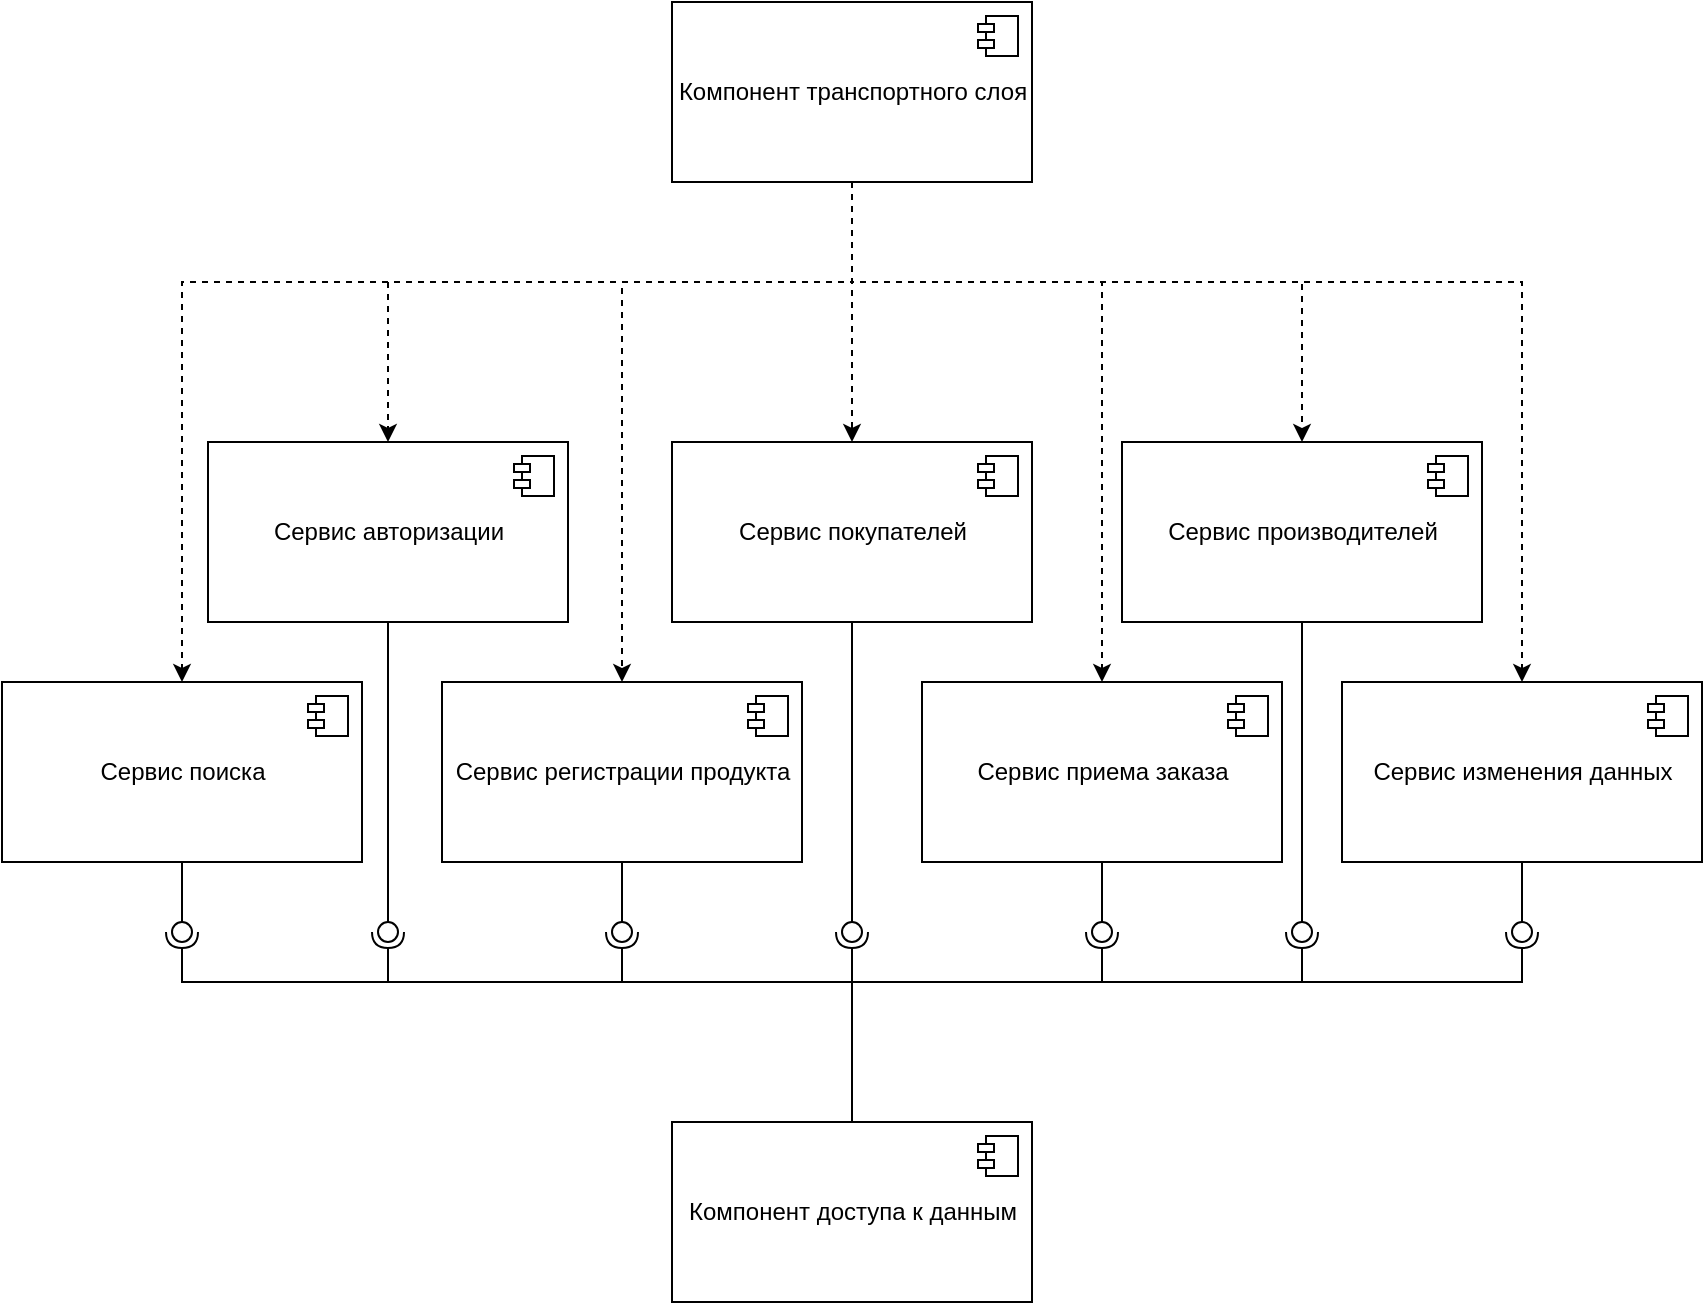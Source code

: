 <mxfile version="20.8.16" type="device"><diagram name="Page-1" id="YYmFh0FntbKWdNW9d9C3"><mxGraphModel dx="1434" dy="842" grid="1" gridSize="10" guides="1" tooltips="1" connect="1" arrows="1" fold="1" page="1" pageScale="1" pageWidth="850" pageHeight="1100" math="0" shadow="0"><root><mxCell id="0"/><mxCell id="1" parent="0"/><mxCell id="5CjdGQ1Xh9uF1q8Drqof-1" value="Компонент транспортного слоя" style="html=1;dropTarget=0;" vertex="1" parent="1"><mxGeometry x="335" y="40" width="180" height="90" as="geometry"/></mxCell><mxCell id="5CjdGQ1Xh9uF1q8Drqof-2" value="" style="shape=module;jettyWidth=8;jettyHeight=4;" vertex="1" parent="5CjdGQ1Xh9uF1q8Drqof-1"><mxGeometry x="1" width="20" height="20" relative="1" as="geometry"><mxPoint x="-27" y="7" as="offset"/></mxGeometry></mxCell><mxCell id="5CjdGQ1Xh9uF1q8Drqof-3" value="Сервис авторизации" style="html=1;dropTarget=0;" vertex="1" parent="1"><mxGeometry x="103" y="260" width="180" height="90" as="geometry"/></mxCell><mxCell id="5CjdGQ1Xh9uF1q8Drqof-4" value="" style="shape=module;jettyWidth=8;jettyHeight=4;" vertex="1" parent="5CjdGQ1Xh9uF1q8Drqof-3"><mxGeometry x="1" width="20" height="20" relative="1" as="geometry"><mxPoint x="-27" y="7" as="offset"/></mxGeometry></mxCell><mxCell id="5CjdGQ1Xh9uF1q8Drqof-5" value="Сервис покупателей" style="html=1;dropTarget=0;" vertex="1" parent="1"><mxGeometry x="335" y="260" width="180" height="90" as="geometry"/></mxCell><mxCell id="5CjdGQ1Xh9uF1q8Drqof-6" value="" style="shape=module;jettyWidth=8;jettyHeight=4;" vertex="1" parent="5CjdGQ1Xh9uF1q8Drqof-5"><mxGeometry x="1" width="20" height="20" relative="1" as="geometry"><mxPoint x="-27" y="7" as="offset"/></mxGeometry></mxCell><mxCell id="5CjdGQ1Xh9uF1q8Drqof-7" value="Сервис производителей" style="html=1;dropTarget=0;" vertex="1" parent="1"><mxGeometry x="560" y="260" width="180" height="90" as="geometry"/></mxCell><mxCell id="5CjdGQ1Xh9uF1q8Drqof-8" value="" style="shape=module;jettyWidth=8;jettyHeight=4;" vertex="1" parent="5CjdGQ1Xh9uF1q8Drqof-7"><mxGeometry x="1" width="20" height="20" relative="1" as="geometry"><mxPoint x="-27" y="7" as="offset"/></mxGeometry></mxCell><mxCell id="5CjdGQ1Xh9uF1q8Drqof-9" value="Сервис поиска" style="html=1;dropTarget=0;" vertex="1" parent="1"><mxGeometry y="380" width="180" height="90" as="geometry"/></mxCell><mxCell id="5CjdGQ1Xh9uF1q8Drqof-10" value="" style="shape=module;jettyWidth=8;jettyHeight=4;" vertex="1" parent="5CjdGQ1Xh9uF1q8Drqof-9"><mxGeometry x="1" width="20" height="20" relative="1" as="geometry"><mxPoint x="-27" y="7" as="offset"/></mxGeometry></mxCell><mxCell id="5CjdGQ1Xh9uF1q8Drqof-11" value="Сервис регистрации продукта" style="html=1;dropTarget=0;" vertex="1" parent="1"><mxGeometry x="220" y="380" width="180" height="90" as="geometry"/></mxCell><mxCell id="5CjdGQ1Xh9uF1q8Drqof-12" value="" style="shape=module;jettyWidth=8;jettyHeight=4;" vertex="1" parent="5CjdGQ1Xh9uF1q8Drqof-11"><mxGeometry x="1" width="20" height="20" relative="1" as="geometry"><mxPoint x="-27" y="7" as="offset"/></mxGeometry></mxCell><mxCell id="5CjdGQ1Xh9uF1q8Drqof-13" value="Сервис приема заказа" style="html=1;dropTarget=0;" vertex="1" parent="1"><mxGeometry x="460" y="380" width="180" height="90" as="geometry"/></mxCell><mxCell id="5CjdGQ1Xh9uF1q8Drqof-14" value="" style="shape=module;jettyWidth=8;jettyHeight=4;" vertex="1" parent="5CjdGQ1Xh9uF1q8Drqof-13"><mxGeometry x="1" width="20" height="20" relative="1" as="geometry"><mxPoint x="-27" y="7" as="offset"/></mxGeometry></mxCell><mxCell id="5CjdGQ1Xh9uF1q8Drqof-15" value="Сервис изменения данных" style="html=1;dropTarget=0;" vertex="1" parent="1"><mxGeometry x="670" y="380" width="180" height="90" as="geometry"/></mxCell><mxCell id="5CjdGQ1Xh9uF1q8Drqof-16" value="" style="shape=module;jettyWidth=8;jettyHeight=4;" vertex="1" parent="5CjdGQ1Xh9uF1q8Drqof-15"><mxGeometry x="1" width="20" height="20" relative="1" as="geometry"><mxPoint x="-27" y="7" as="offset"/></mxGeometry></mxCell><mxCell id="5CjdGQ1Xh9uF1q8Drqof-17" value="Компонент доступа к данным" style="html=1;dropTarget=0;" vertex="1" parent="1"><mxGeometry x="335" y="600" width="180" height="90" as="geometry"/></mxCell><mxCell id="5CjdGQ1Xh9uF1q8Drqof-18" value="" style="shape=module;jettyWidth=8;jettyHeight=4;" vertex="1" parent="5CjdGQ1Xh9uF1q8Drqof-17"><mxGeometry x="1" width="20" height="20" relative="1" as="geometry"><mxPoint x="-27" y="7" as="offset"/></mxGeometry></mxCell><mxCell id="aEnCUm4hEBFhkOQAPB-1-1" value="" style="rounded=0;orthogonalLoop=1;jettySize=auto;html=1;endArrow=none;endFill=0;sketch=0;sourcePerimeterSpacing=0;targetPerimeterSpacing=0;" edge="1" parent="1" target="aEnCUm4hEBFhkOQAPB-1-3" source="5CjdGQ1Xh9uF1q8Drqof-5"><mxGeometry relative="1" as="geometry"><mxPoint x="400" y="435" as="sourcePoint"/></mxGeometry></mxCell><mxCell id="aEnCUm4hEBFhkOQAPB-1-2" value="" style="rounded=0;orthogonalLoop=1;jettySize=auto;html=1;endArrow=halfCircle;endFill=0;entryX=0.5;entryY=0.5;endSize=6;strokeWidth=1;sketch=0;" edge="1" parent="1" target="aEnCUm4hEBFhkOQAPB-1-3" source="5CjdGQ1Xh9uF1q8Drqof-17"><mxGeometry relative="1" as="geometry"><mxPoint x="440" y="435" as="sourcePoint"/></mxGeometry></mxCell><mxCell id="aEnCUm4hEBFhkOQAPB-1-3" value="" style="ellipse;whiteSpace=wrap;html=1;align=center;aspect=fixed;resizable=0;points=[];outlineConnect=0;sketch=0;" vertex="1" parent="1"><mxGeometry x="420" y="500" width="10" height="10" as="geometry"/></mxCell><mxCell id="aEnCUm4hEBFhkOQAPB-1-5" value="" style="rounded=0;orthogonalLoop=1;jettySize=auto;html=1;endArrow=none;endFill=0;sketch=0;sourcePerimeterSpacing=0;targetPerimeterSpacing=0;" edge="1" target="aEnCUm4hEBFhkOQAPB-1-7" parent="1" source="5CjdGQ1Xh9uF1q8Drqof-11"><mxGeometry relative="1" as="geometry"><mxPoint x="400" y="435" as="sourcePoint"/></mxGeometry></mxCell><mxCell id="aEnCUm4hEBFhkOQAPB-1-6" value="" style="rounded=0;orthogonalLoop=1;jettySize=auto;html=1;endArrow=halfCircle;endFill=0;entryX=0.5;entryY=0.5;endSize=6;strokeWidth=1;sketch=0;exitX=0.5;exitY=0;exitDx=0;exitDy=0;" edge="1" target="aEnCUm4hEBFhkOQAPB-1-7" parent="1" source="5CjdGQ1Xh9uF1q8Drqof-17"><mxGeometry relative="1" as="geometry"><mxPoint x="440" y="435" as="sourcePoint"/><Array as="points"><mxPoint x="425" y="530"/><mxPoint x="310" y="530"/></Array></mxGeometry></mxCell><mxCell id="aEnCUm4hEBFhkOQAPB-1-7" value="" style="ellipse;whiteSpace=wrap;html=1;align=center;aspect=fixed;resizable=0;points=[];outlineConnect=0;sketch=0;" vertex="1" parent="1"><mxGeometry x="305" y="500" width="10" height="10" as="geometry"/></mxCell><mxCell id="aEnCUm4hEBFhkOQAPB-1-8" value="" style="rounded=0;orthogonalLoop=1;jettySize=auto;html=1;endArrow=none;endFill=0;sketch=0;sourcePerimeterSpacing=0;targetPerimeterSpacing=0;exitX=0.5;exitY=1;exitDx=0;exitDy=0;" edge="1" target="aEnCUm4hEBFhkOQAPB-1-10" parent="1" source="5CjdGQ1Xh9uF1q8Drqof-13"><mxGeometry relative="1" as="geometry"><mxPoint x="400" y="435" as="sourcePoint"/></mxGeometry></mxCell><mxCell id="aEnCUm4hEBFhkOQAPB-1-9" value="" style="rounded=0;orthogonalLoop=1;jettySize=auto;html=1;endArrow=halfCircle;endFill=0;entryX=0.5;entryY=0.5;endSize=6;strokeWidth=1;sketch=0;exitX=0.5;exitY=0;exitDx=0;exitDy=0;" edge="1" target="aEnCUm4hEBFhkOQAPB-1-10" parent="1" source="5CjdGQ1Xh9uF1q8Drqof-17"><mxGeometry relative="1" as="geometry"><mxPoint x="440" y="435" as="sourcePoint"/><Array as="points"><mxPoint x="425" y="530"/><mxPoint x="550" y="530"/></Array></mxGeometry></mxCell><mxCell id="aEnCUm4hEBFhkOQAPB-1-10" value="" style="ellipse;whiteSpace=wrap;html=1;align=center;aspect=fixed;resizable=0;points=[];outlineConnect=0;sketch=0;" vertex="1" parent="1"><mxGeometry x="545" y="500" width="10" height="10" as="geometry"/></mxCell><mxCell id="aEnCUm4hEBFhkOQAPB-1-12" value="" style="rounded=0;orthogonalLoop=1;jettySize=auto;html=1;endArrow=none;endFill=0;sketch=0;sourcePerimeterSpacing=0;targetPerimeterSpacing=0;" edge="1" target="aEnCUm4hEBFhkOQAPB-1-14" parent="1" source="5CjdGQ1Xh9uF1q8Drqof-15"><mxGeometry relative="1" as="geometry"><mxPoint x="400" y="435" as="sourcePoint"/></mxGeometry></mxCell><mxCell id="aEnCUm4hEBFhkOQAPB-1-13" value="" style="rounded=0;orthogonalLoop=1;jettySize=auto;html=1;endArrow=halfCircle;endFill=0;entryX=0.5;entryY=0.5;endSize=6;strokeWidth=1;sketch=0;exitX=0.5;exitY=0;exitDx=0;exitDy=0;" edge="1" target="aEnCUm4hEBFhkOQAPB-1-14" parent="1" source="5CjdGQ1Xh9uF1q8Drqof-17"><mxGeometry relative="1" as="geometry"><mxPoint x="440" y="435" as="sourcePoint"/><Array as="points"><mxPoint x="425" y="530"/><mxPoint x="760" y="530"/><mxPoint x="760" y="520"/></Array></mxGeometry></mxCell><mxCell id="aEnCUm4hEBFhkOQAPB-1-14" value="" style="ellipse;whiteSpace=wrap;html=1;align=center;aspect=fixed;resizable=0;points=[];outlineConnect=0;sketch=0;" vertex="1" parent="1"><mxGeometry x="755" y="500" width="10" height="10" as="geometry"/></mxCell><mxCell id="aEnCUm4hEBFhkOQAPB-1-15" value="" style="rounded=0;orthogonalLoop=1;jettySize=auto;html=1;endArrow=none;endFill=0;sketch=0;sourcePerimeterSpacing=0;targetPerimeterSpacing=0;" edge="1" target="aEnCUm4hEBFhkOQAPB-1-17" parent="1" source="5CjdGQ1Xh9uF1q8Drqof-9"><mxGeometry relative="1" as="geometry"><mxPoint x="380" y="455" as="sourcePoint"/></mxGeometry></mxCell><mxCell id="aEnCUm4hEBFhkOQAPB-1-16" value="" style="rounded=0;orthogonalLoop=1;jettySize=auto;html=1;endArrow=halfCircle;endFill=0;entryX=0.5;entryY=0.5;endSize=6;strokeWidth=1;sketch=0;exitX=0.5;exitY=0;exitDx=0;exitDy=0;" edge="1" target="aEnCUm4hEBFhkOQAPB-1-17" parent="1" source="5CjdGQ1Xh9uF1q8Drqof-17"><mxGeometry relative="1" as="geometry"><mxPoint x="420" y="455" as="sourcePoint"/><Array as="points"><mxPoint x="425" y="530"/><mxPoint x="90" y="530"/></Array></mxGeometry></mxCell><mxCell id="aEnCUm4hEBFhkOQAPB-1-17" value="" style="ellipse;whiteSpace=wrap;html=1;align=center;aspect=fixed;resizable=0;points=[];outlineConnect=0;sketch=0;" vertex="1" parent="1"><mxGeometry x="85" y="500" width="10" height="10" as="geometry"/></mxCell><mxCell id="aEnCUm4hEBFhkOQAPB-1-18" value="" style="rounded=0;orthogonalLoop=1;jettySize=auto;html=1;endArrow=none;endFill=0;sketch=0;sourcePerimeterSpacing=0;targetPerimeterSpacing=0;exitX=0.5;exitY=1;exitDx=0;exitDy=0;" edge="1" target="aEnCUm4hEBFhkOQAPB-1-20" parent="1" source="5CjdGQ1Xh9uF1q8Drqof-3"><mxGeometry relative="1" as="geometry"><mxPoint x="380" y="455" as="sourcePoint"/></mxGeometry></mxCell><mxCell id="aEnCUm4hEBFhkOQAPB-1-19" value="" style="rounded=0;orthogonalLoop=1;jettySize=auto;html=1;endArrow=halfCircle;endFill=0;entryX=0.5;entryY=0.5;endSize=6;strokeWidth=1;sketch=0;exitX=0.5;exitY=0;exitDx=0;exitDy=0;" edge="1" target="aEnCUm4hEBFhkOQAPB-1-20" parent="1" source="5CjdGQ1Xh9uF1q8Drqof-17"><mxGeometry relative="1" as="geometry"><mxPoint x="420" y="455" as="sourcePoint"/><Array as="points"><mxPoint x="425" y="530"/><mxPoint x="193" y="530"/></Array></mxGeometry></mxCell><mxCell id="aEnCUm4hEBFhkOQAPB-1-20" value="" style="ellipse;whiteSpace=wrap;html=1;align=center;aspect=fixed;resizable=0;points=[];outlineConnect=0;sketch=0;" vertex="1" parent="1"><mxGeometry x="188" y="500" width="10" height="10" as="geometry"/></mxCell><mxCell id="aEnCUm4hEBFhkOQAPB-1-21" value="" style="rounded=0;orthogonalLoop=1;jettySize=auto;html=1;endArrow=none;endFill=0;sketch=0;sourcePerimeterSpacing=0;targetPerimeterSpacing=0;" edge="1" target="aEnCUm4hEBFhkOQAPB-1-23" parent="1" source="5CjdGQ1Xh9uF1q8Drqof-7"><mxGeometry relative="1" as="geometry"><mxPoint x="380" y="455" as="sourcePoint"/></mxGeometry></mxCell><mxCell id="aEnCUm4hEBFhkOQAPB-1-22" value="" style="rounded=0;orthogonalLoop=1;jettySize=auto;html=1;endArrow=halfCircle;endFill=0;entryX=0.5;entryY=0.5;endSize=6;strokeWidth=1;sketch=0;exitX=0.5;exitY=0;exitDx=0;exitDy=0;" edge="1" target="aEnCUm4hEBFhkOQAPB-1-23" parent="1" source="5CjdGQ1Xh9uF1q8Drqof-17"><mxGeometry relative="1" as="geometry"><mxPoint x="420" y="455" as="sourcePoint"/><Array as="points"><mxPoint x="425" y="530"/><mxPoint x="650" y="530"/></Array></mxGeometry></mxCell><mxCell id="aEnCUm4hEBFhkOQAPB-1-23" value="" style="ellipse;whiteSpace=wrap;html=1;align=center;aspect=fixed;resizable=0;points=[];outlineConnect=0;sketch=0;" vertex="1" parent="1"><mxGeometry x="645" y="500" width="10" height="10" as="geometry"/></mxCell><mxCell id="aEnCUm4hEBFhkOQAPB-1-25" value="" style="endArrow=classic;html=1;rounded=0;dashed=1;" edge="1" parent="1" source="5CjdGQ1Xh9uF1q8Drqof-1" target="5CjdGQ1Xh9uF1q8Drqof-5"><mxGeometry width="50" height="50" relative="1" as="geometry"><mxPoint x="440" y="490" as="sourcePoint"/><mxPoint x="490" y="440" as="targetPoint"/></mxGeometry></mxCell><mxCell id="aEnCUm4hEBFhkOQAPB-1-26" value="" style="endArrow=classic;html=1;rounded=0;dashed=1;" edge="1" parent="1" source="5CjdGQ1Xh9uF1q8Drqof-1" target="5CjdGQ1Xh9uF1q8Drqof-9"><mxGeometry width="50" height="50" relative="1" as="geometry"><mxPoint x="435" y="140" as="sourcePoint"/><mxPoint x="435" y="270" as="targetPoint"/><Array as="points"><mxPoint x="425" y="180"/><mxPoint x="90" y="180"/></Array></mxGeometry></mxCell><mxCell id="aEnCUm4hEBFhkOQAPB-1-27" value="" style="endArrow=classic;html=1;rounded=0;dashed=1;" edge="1" parent="1" source="5CjdGQ1Xh9uF1q8Drqof-1" target="5CjdGQ1Xh9uF1q8Drqof-11"><mxGeometry width="50" height="50" relative="1" as="geometry"><mxPoint x="445" y="150" as="sourcePoint"/><mxPoint x="445" y="280" as="targetPoint"/><Array as="points"><mxPoint x="425" y="180"/><mxPoint x="310" y="180"/></Array></mxGeometry></mxCell><mxCell id="aEnCUm4hEBFhkOQAPB-1-28" value="" style="endArrow=classic;html=1;rounded=0;dashed=1;" edge="1" parent="1" source="5CjdGQ1Xh9uF1q8Drqof-1" target="5CjdGQ1Xh9uF1q8Drqof-3"><mxGeometry width="50" height="50" relative="1" as="geometry"><mxPoint x="455" y="160" as="sourcePoint"/><mxPoint x="455" y="290" as="targetPoint"/><Array as="points"><mxPoint x="425" y="180"/><mxPoint x="193" y="180"/></Array></mxGeometry></mxCell><mxCell id="aEnCUm4hEBFhkOQAPB-1-29" value="" style="endArrow=classic;html=1;rounded=0;dashed=1;exitX=0.5;exitY=1;exitDx=0;exitDy=0;" edge="1" parent="1" source="5CjdGQ1Xh9uF1q8Drqof-1" target="5CjdGQ1Xh9uF1q8Drqof-7"><mxGeometry width="50" height="50" relative="1" as="geometry"><mxPoint x="465" y="170" as="sourcePoint"/><mxPoint x="465" y="300" as="targetPoint"/><Array as="points"><mxPoint x="425" y="180"/><mxPoint x="650" y="180"/></Array></mxGeometry></mxCell><mxCell id="aEnCUm4hEBFhkOQAPB-1-30" value="" style="endArrow=classic;html=1;rounded=0;dashed=1;" edge="1" parent="1" source="5CjdGQ1Xh9uF1q8Drqof-1" target="5CjdGQ1Xh9uF1q8Drqof-13"><mxGeometry width="50" height="50" relative="1" as="geometry"><mxPoint x="475" y="180" as="sourcePoint"/><mxPoint x="475" y="310" as="targetPoint"/><Array as="points"><mxPoint x="425" y="180"/><mxPoint x="550" y="180"/></Array></mxGeometry></mxCell><mxCell id="aEnCUm4hEBFhkOQAPB-1-31" value="" style="endArrow=classic;html=1;rounded=0;dashed=1;entryX=0.5;entryY=0;entryDx=0;entryDy=0;exitX=0.5;exitY=1;exitDx=0;exitDy=0;" edge="1" parent="1" source="5CjdGQ1Xh9uF1q8Drqof-1" target="5CjdGQ1Xh9uF1q8Drqof-15"><mxGeometry width="50" height="50" relative="1" as="geometry"><mxPoint x="485" y="190" as="sourcePoint"/><mxPoint x="485" y="320" as="targetPoint"/><Array as="points"><mxPoint x="425" y="180"/><mxPoint x="760" y="180"/></Array></mxGeometry></mxCell></root></mxGraphModel></diagram></mxfile>